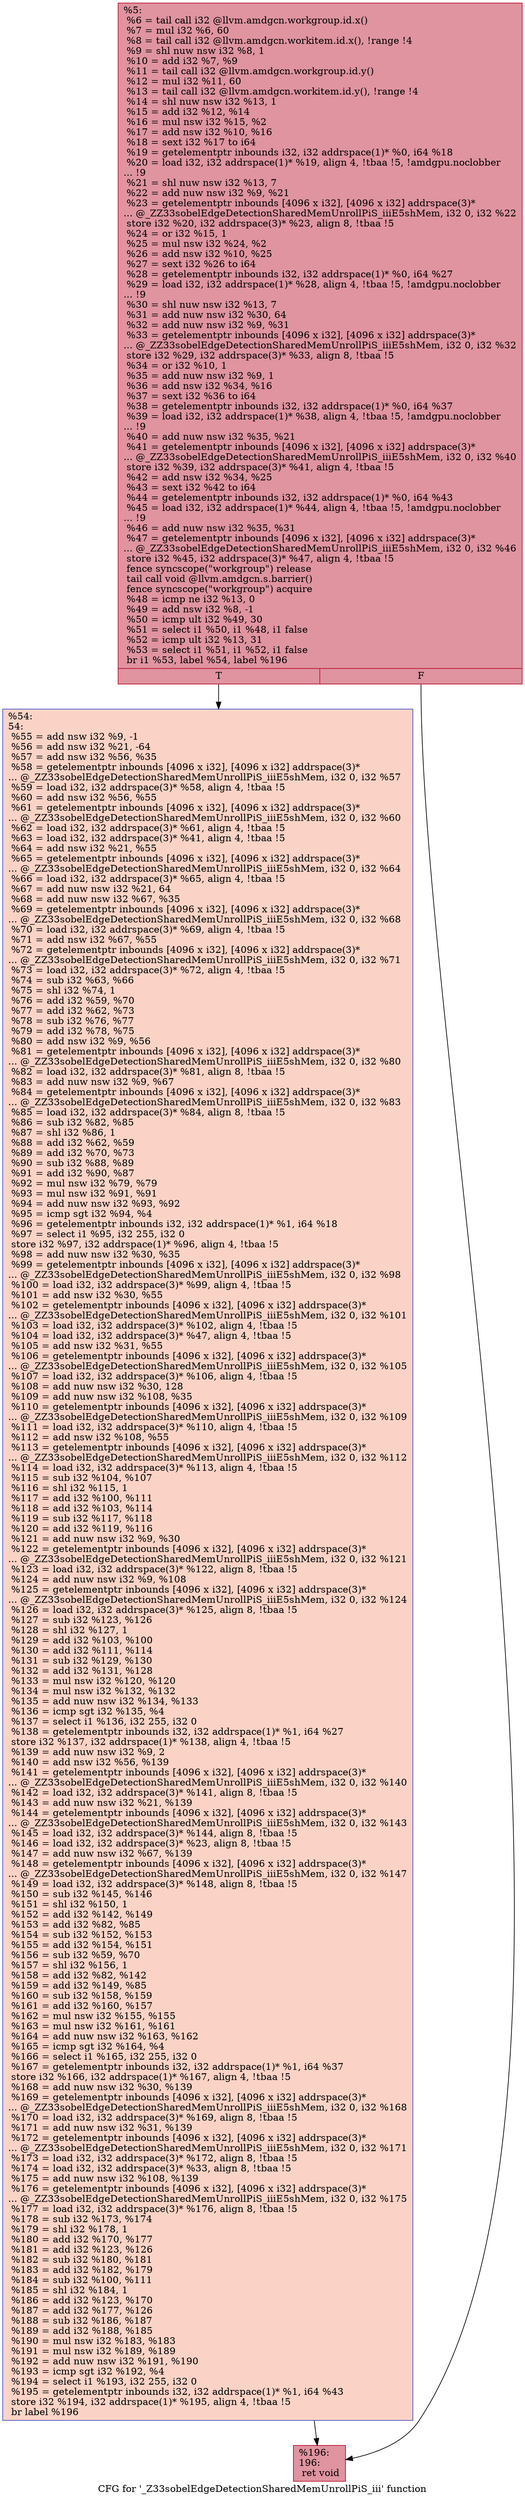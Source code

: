 digraph "CFG for '_Z33sobelEdgeDetectionSharedMemUnrollPiS_iii' function" {
	label="CFG for '_Z33sobelEdgeDetectionSharedMemUnrollPiS_iii' function";

	Node0x48a81f0 [shape=record,color="#b70d28ff", style=filled, fillcolor="#b70d2870",label="{%5:\l  %6 = tail call i32 @llvm.amdgcn.workgroup.id.x()\l  %7 = mul i32 %6, 60\l  %8 = tail call i32 @llvm.amdgcn.workitem.id.x(), !range !4\l  %9 = shl nuw nsw i32 %8, 1\l  %10 = add i32 %7, %9\l  %11 = tail call i32 @llvm.amdgcn.workgroup.id.y()\l  %12 = mul i32 %11, 60\l  %13 = tail call i32 @llvm.amdgcn.workitem.id.y(), !range !4\l  %14 = shl nuw nsw i32 %13, 1\l  %15 = add i32 %12, %14\l  %16 = mul nsw i32 %15, %2\l  %17 = add nsw i32 %10, %16\l  %18 = sext i32 %17 to i64\l  %19 = getelementptr inbounds i32, i32 addrspace(1)* %0, i64 %18\l  %20 = load i32, i32 addrspace(1)* %19, align 4, !tbaa !5, !amdgpu.noclobber\l... !9\l  %21 = shl nuw nsw i32 %13, 7\l  %22 = add nuw nsw i32 %9, %21\l  %23 = getelementptr inbounds [4096 x i32], [4096 x i32] addrspace(3)*\l... @_ZZ33sobelEdgeDetectionSharedMemUnrollPiS_iiiE5shMem, i32 0, i32 %22\l  store i32 %20, i32 addrspace(3)* %23, align 8, !tbaa !5\l  %24 = or i32 %15, 1\l  %25 = mul nsw i32 %24, %2\l  %26 = add nsw i32 %10, %25\l  %27 = sext i32 %26 to i64\l  %28 = getelementptr inbounds i32, i32 addrspace(1)* %0, i64 %27\l  %29 = load i32, i32 addrspace(1)* %28, align 4, !tbaa !5, !amdgpu.noclobber\l... !9\l  %30 = shl nuw nsw i32 %13, 7\l  %31 = add nuw nsw i32 %30, 64\l  %32 = add nuw nsw i32 %9, %31\l  %33 = getelementptr inbounds [4096 x i32], [4096 x i32] addrspace(3)*\l... @_ZZ33sobelEdgeDetectionSharedMemUnrollPiS_iiiE5shMem, i32 0, i32 %32\l  store i32 %29, i32 addrspace(3)* %33, align 8, !tbaa !5\l  %34 = or i32 %10, 1\l  %35 = add nuw nsw i32 %9, 1\l  %36 = add nsw i32 %34, %16\l  %37 = sext i32 %36 to i64\l  %38 = getelementptr inbounds i32, i32 addrspace(1)* %0, i64 %37\l  %39 = load i32, i32 addrspace(1)* %38, align 4, !tbaa !5, !amdgpu.noclobber\l... !9\l  %40 = add nuw nsw i32 %35, %21\l  %41 = getelementptr inbounds [4096 x i32], [4096 x i32] addrspace(3)*\l... @_ZZ33sobelEdgeDetectionSharedMemUnrollPiS_iiiE5shMem, i32 0, i32 %40\l  store i32 %39, i32 addrspace(3)* %41, align 4, !tbaa !5\l  %42 = add nsw i32 %34, %25\l  %43 = sext i32 %42 to i64\l  %44 = getelementptr inbounds i32, i32 addrspace(1)* %0, i64 %43\l  %45 = load i32, i32 addrspace(1)* %44, align 4, !tbaa !5, !amdgpu.noclobber\l... !9\l  %46 = add nuw nsw i32 %35, %31\l  %47 = getelementptr inbounds [4096 x i32], [4096 x i32] addrspace(3)*\l... @_ZZ33sobelEdgeDetectionSharedMemUnrollPiS_iiiE5shMem, i32 0, i32 %46\l  store i32 %45, i32 addrspace(3)* %47, align 4, !tbaa !5\l  fence syncscope(\"workgroup\") release\l  tail call void @llvm.amdgcn.s.barrier()\l  fence syncscope(\"workgroup\") acquire\l  %48 = icmp ne i32 %13, 0\l  %49 = add nsw i32 %8, -1\l  %50 = icmp ult i32 %49, 30\l  %51 = select i1 %50, i1 %48, i1 false\l  %52 = icmp ult i32 %13, 31\l  %53 = select i1 %51, i1 %52, i1 false\l  br i1 %53, label %54, label %196\l|{<s0>T|<s1>F}}"];
	Node0x48a81f0:s0 -> Node0x48ad3b0;
	Node0x48a81f0:s1 -> Node0x48ad440;
	Node0x48ad3b0 [shape=record,color="#3d50c3ff", style=filled, fillcolor="#f59c7d70",label="{%54:\l54:                                               \l  %55 = add nsw i32 %9, -1\l  %56 = add nsw i32 %21, -64\l  %57 = add nsw i32 %56, %35\l  %58 = getelementptr inbounds [4096 x i32], [4096 x i32] addrspace(3)*\l... @_ZZ33sobelEdgeDetectionSharedMemUnrollPiS_iiiE5shMem, i32 0, i32 %57\l  %59 = load i32, i32 addrspace(3)* %58, align 4, !tbaa !5\l  %60 = add nsw i32 %56, %55\l  %61 = getelementptr inbounds [4096 x i32], [4096 x i32] addrspace(3)*\l... @_ZZ33sobelEdgeDetectionSharedMemUnrollPiS_iiiE5shMem, i32 0, i32 %60\l  %62 = load i32, i32 addrspace(3)* %61, align 4, !tbaa !5\l  %63 = load i32, i32 addrspace(3)* %41, align 4, !tbaa !5\l  %64 = add nsw i32 %21, %55\l  %65 = getelementptr inbounds [4096 x i32], [4096 x i32] addrspace(3)*\l... @_ZZ33sobelEdgeDetectionSharedMemUnrollPiS_iiiE5shMem, i32 0, i32 %64\l  %66 = load i32, i32 addrspace(3)* %65, align 4, !tbaa !5\l  %67 = add nuw nsw i32 %21, 64\l  %68 = add nuw nsw i32 %67, %35\l  %69 = getelementptr inbounds [4096 x i32], [4096 x i32] addrspace(3)*\l... @_ZZ33sobelEdgeDetectionSharedMemUnrollPiS_iiiE5shMem, i32 0, i32 %68\l  %70 = load i32, i32 addrspace(3)* %69, align 4, !tbaa !5\l  %71 = add nsw i32 %67, %55\l  %72 = getelementptr inbounds [4096 x i32], [4096 x i32] addrspace(3)*\l... @_ZZ33sobelEdgeDetectionSharedMemUnrollPiS_iiiE5shMem, i32 0, i32 %71\l  %73 = load i32, i32 addrspace(3)* %72, align 4, !tbaa !5\l  %74 = sub i32 %63, %66\l  %75 = shl i32 %74, 1\l  %76 = add i32 %59, %70\l  %77 = add i32 %62, %73\l  %78 = sub i32 %76, %77\l  %79 = add i32 %78, %75\l  %80 = add nsw i32 %9, %56\l  %81 = getelementptr inbounds [4096 x i32], [4096 x i32] addrspace(3)*\l... @_ZZ33sobelEdgeDetectionSharedMemUnrollPiS_iiiE5shMem, i32 0, i32 %80\l  %82 = load i32, i32 addrspace(3)* %81, align 8, !tbaa !5\l  %83 = add nuw nsw i32 %9, %67\l  %84 = getelementptr inbounds [4096 x i32], [4096 x i32] addrspace(3)*\l... @_ZZ33sobelEdgeDetectionSharedMemUnrollPiS_iiiE5shMem, i32 0, i32 %83\l  %85 = load i32, i32 addrspace(3)* %84, align 8, !tbaa !5\l  %86 = sub i32 %82, %85\l  %87 = shl i32 %86, 1\l  %88 = add i32 %62, %59\l  %89 = add i32 %70, %73\l  %90 = sub i32 %88, %89\l  %91 = add i32 %90, %87\l  %92 = mul nsw i32 %79, %79\l  %93 = mul nsw i32 %91, %91\l  %94 = add nuw nsw i32 %93, %92\l  %95 = icmp sgt i32 %94, %4\l  %96 = getelementptr inbounds i32, i32 addrspace(1)* %1, i64 %18\l  %97 = select i1 %95, i32 255, i32 0\l  store i32 %97, i32 addrspace(1)* %96, align 4, !tbaa !5\l  %98 = add nuw nsw i32 %30, %35\l  %99 = getelementptr inbounds [4096 x i32], [4096 x i32] addrspace(3)*\l... @_ZZ33sobelEdgeDetectionSharedMemUnrollPiS_iiiE5shMem, i32 0, i32 %98\l  %100 = load i32, i32 addrspace(3)* %99, align 4, !tbaa !5\l  %101 = add nsw i32 %30, %55\l  %102 = getelementptr inbounds [4096 x i32], [4096 x i32] addrspace(3)*\l... @_ZZ33sobelEdgeDetectionSharedMemUnrollPiS_iiiE5shMem, i32 0, i32 %101\l  %103 = load i32, i32 addrspace(3)* %102, align 4, !tbaa !5\l  %104 = load i32, i32 addrspace(3)* %47, align 4, !tbaa !5\l  %105 = add nsw i32 %31, %55\l  %106 = getelementptr inbounds [4096 x i32], [4096 x i32] addrspace(3)*\l... @_ZZ33sobelEdgeDetectionSharedMemUnrollPiS_iiiE5shMem, i32 0, i32 %105\l  %107 = load i32, i32 addrspace(3)* %106, align 4, !tbaa !5\l  %108 = add nuw nsw i32 %30, 128\l  %109 = add nuw nsw i32 %108, %35\l  %110 = getelementptr inbounds [4096 x i32], [4096 x i32] addrspace(3)*\l... @_ZZ33sobelEdgeDetectionSharedMemUnrollPiS_iiiE5shMem, i32 0, i32 %109\l  %111 = load i32, i32 addrspace(3)* %110, align 4, !tbaa !5\l  %112 = add nsw i32 %108, %55\l  %113 = getelementptr inbounds [4096 x i32], [4096 x i32] addrspace(3)*\l... @_ZZ33sobelEdgeDetectionSharedMemUnrollPiS_iiiE5shMem, i32 0, i32 %112\l  %114 = load i32, i32 addrspace(3)* %113, align 4, !tbaa !5\l  %115 = sub i32 %104, %107\l  %116 = shl i32 %115, 1\l  %117 = add i32 %100, %111\l  %118 = add i32 %103, %114\l  %119 = sub i32 %117, %118\l  %120 = add i32 %119, %116\l  %121 = add nuw nsw i32 %9, %30\l  %122 = getelementptr inbounds [4096 x i32], [4096 x i32] addrspace(3)*\l... @_ZZ33sobelEdgeDetectionSharedMemUnrollPiS_iiiE5shMem, i32 0, i32 %121\l  %123 = load i32, i32 addrspace(3)* %122, align 8, !tbaa !5\l  %124 = add nuw nsw i32 %9, %108\l  %125 = getelementptr inbounds [4096 x i32], [4096 x i32] addrspace(3)*\l... @_ZZ33sobelEdgeDetectionSharedMemUnrollPiS_iiiE5shMem, i32 0, i32 %124\l  %126 = load i32, i32 addrspace(3)* %125, align 8, !tbaa !5\l  %127 = sub i32 %123, %126\l  %128 = shl i32 %127, 1\l  %129 = add i32 %103, %100\l  %130 = add i32 %111, %114\l  %131 = sub i32 %129, %130\l  %132 = add i32 %131, %128\l  %133 = mul nsw i32 %120, %120\l  %134 = mul nsw i32 %132, %132\l  %135 = add nuw nsw i32 %134, %133\l  %136 = icmp sgt i32 %135, %4\l  %137 = select i1 %136, i32 255, i32 0\l  %138 = getelementptr inbounds i32, i32 addrspace(1)* %1, i64 %27\l  store i32 %137, i32 addrspace(1)* %138, align 4, !tbaa !5\l  %139 = add nuw nsw i32 %9, 2\l  %140 = add nsw i32 %56, %139\l  %141 = getelementptr inbounds [4096 x i32], [4096 x i32] addrspace(3)*\l... @_ZZ33sobelEdgeDetectionSharedMemUnrollPiS_iiiE5shMem, i32 0, i32 %140\l  %142 = load i32, i32 addrspace(3)* %141, align 8, !tbaa !5\l  %143 = add nuw nsw i32 %21, %139\l  %144 = getelementptr inbounds [4096 x i32], [4096 x i32] addrspace(3)*\l... @_ZZ33sobelEdgeDetectionSharedMemUnrollPiS_iiiE5shMem, i32 0, i32 %143\l  %145 = load i32, i32 addrspace(3)* %144, align 8, !tbaa !5\l  %146 = load i32, i32 addrspace(3)* %23, align 8, !tbaa !5\l  %147 = add nuw nsw i32 %67, %139\l  %148 = getelementptr inbounds [4096 x i32], [4096 x i32] addrspace(3)*\l... @_ZZ33sobelEdgeDetectionSharedMemUnrollPiS_iiiE5shMem, i32 0, i32 %147\l  %149 = load i32, i32 addrspace(3)* %148, align 8, !tbaa !5\l  %150 = sub i32 %145, %146\l  %151 = shl i32 %150, 1\l  %152 = add i32 %142, %149\l  %153 = add i32 %82, %85\l  %154 = sub i32 %152, %153\l  %155 = add i32 %154, %151\l  %156 = sub i32 %59, %70\l  %157 = shl i32 %156, 1\l  %158 = add i32 %82, %142\l  %159 = add i32 %149, %85\l  %160 = sub i32 %158, %159\l  %161 = add i32 %160, %157\l  %162 = mul nsw i32 %155, %155\l  %163 = mul nsw i32 %161, %161\l  %164 = add nuw nsw i32 %163, %162\l  %165 = icmp sgt i32 %164, %4\l  %166 = select i1 %165, i32 255, i32 0\l  %167 = getelementptr inbounds i32, i32 addrspace(1)* %1, i64 %37\l  store i32 %166, i32 addrspace(1)* %167, align 4, !tbaa !5\l  %168 = add nuw nsw i32 %30, %139\l  %169 = getelementptr inbounds [4096 x i32], [4096 x i32] addrspace(3)*\l... @_ZZ33sobelEdgeDetectionSharedMemUnrollPiS_iiiE5shMem, i32 0, i32 %168\l  %170 = load i32, i32 addrspace(3)* %169, align 8, !tbaa !5\l  %171 = add nuw nsw i32 %31, %139\l  %172 = getelementptr inbounds [4096 x i32], [4096 x i32] addrspace(3)*\l... @_ZZ33sobelEdgeDetectionSharedMemUnrollPiS_iiiE5shMem, i32 0, i32 %171\l  %173 = load i32, i32 addrspace(3)* %172, align 8, !tbaa !5\l  %174 = load i32, i32 addrspace(3)* %33, align 8, !tbaa !5\l  %175 = add nuw nsw i32 %108, %139\l  %176 = getelementptr inbounds [4096 x i32], [4096 x i32] addrspace(3)*\l... @_ZZ33sobelEdgeDetectionSharedMemUnrollPiS_iiiE5shMem, i32 0, i32 %175\l  %177 = load i32, i32 addrspace(3)* %176, align 8, !tbaa !5\l  %178 = sub i32 %173, %174\l  %179 = shl i32 %178, 1\l  %180 = add i32 %170, %177\l  %181 = add i32 %123, %126\l  %182 = sub i32 %180, %181\l  %183 = add i32 %182, %179\l  %184 = sub i32 %100, %111\l  %185 = shl i32 %184, 1\l  %186 = add i32 %123, %170\l  %187 = add i32 %177, %126\l  %188 = sub i32 %186, %187\l  %189 = add i32 %188, %185\l  %190 = mul nsw i32 %183, %183\l  %191 = mul nsw i32 %189, %189\l  %192 = add nuw nsw i32 %191, %190\l  %193 = icmp sgt i32 %192, %4\l  %194 = select i1 %193, i32 255, i32 0\l  %195 = getelementptr inbounds i32, i32 addrspace(1)* %1, i64 %43\l  store i32 %194, i32 addrspace(1)* %195, align 4, !tbaa !5\l  br label %196\l}"];
	Node0x48ad3b0 -> Node0x48ad440;
	Node0x48ad440 [shape=record,color="#b70d28ff", style=filled, fillcolor="#b70d2870",label="{%196:\l196:                                              \l  ret void\l}"];
}
